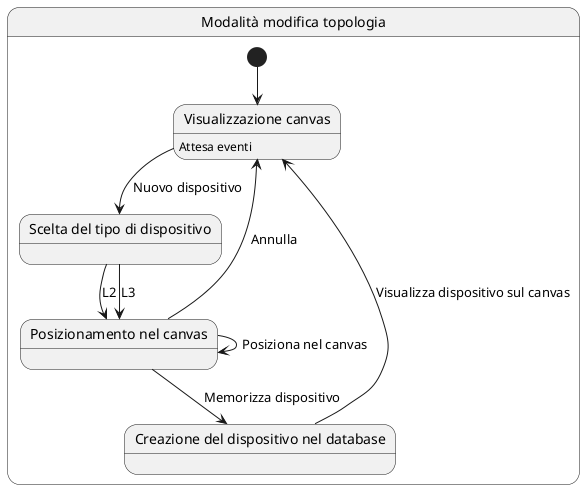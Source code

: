 @startuml
skinparam shadowing false
skinparam monochrome true
state "Modalità modifica topologia" as sm {
state "Visualizzazione canvas" as s1 : Attesa eventi
state "Scelta del tipo di dispositivo" as s2
state "Posizionamento nel canvas" as s3
state "Creazione del dispositivo nel database" as s4 
[*] --> s1
s1 --> s2 : Nuovo dispositivo
s2 --> s3 : L2
s2 --> s3 : L3
s3 --> s3 : Posiziona nel canvas
s3 --> s1 : Annulla
s3 --> s4 : Memorizza dispositivo
s4 --> s1 : Visualizza dispositivo sul canvas
}
@enduml
